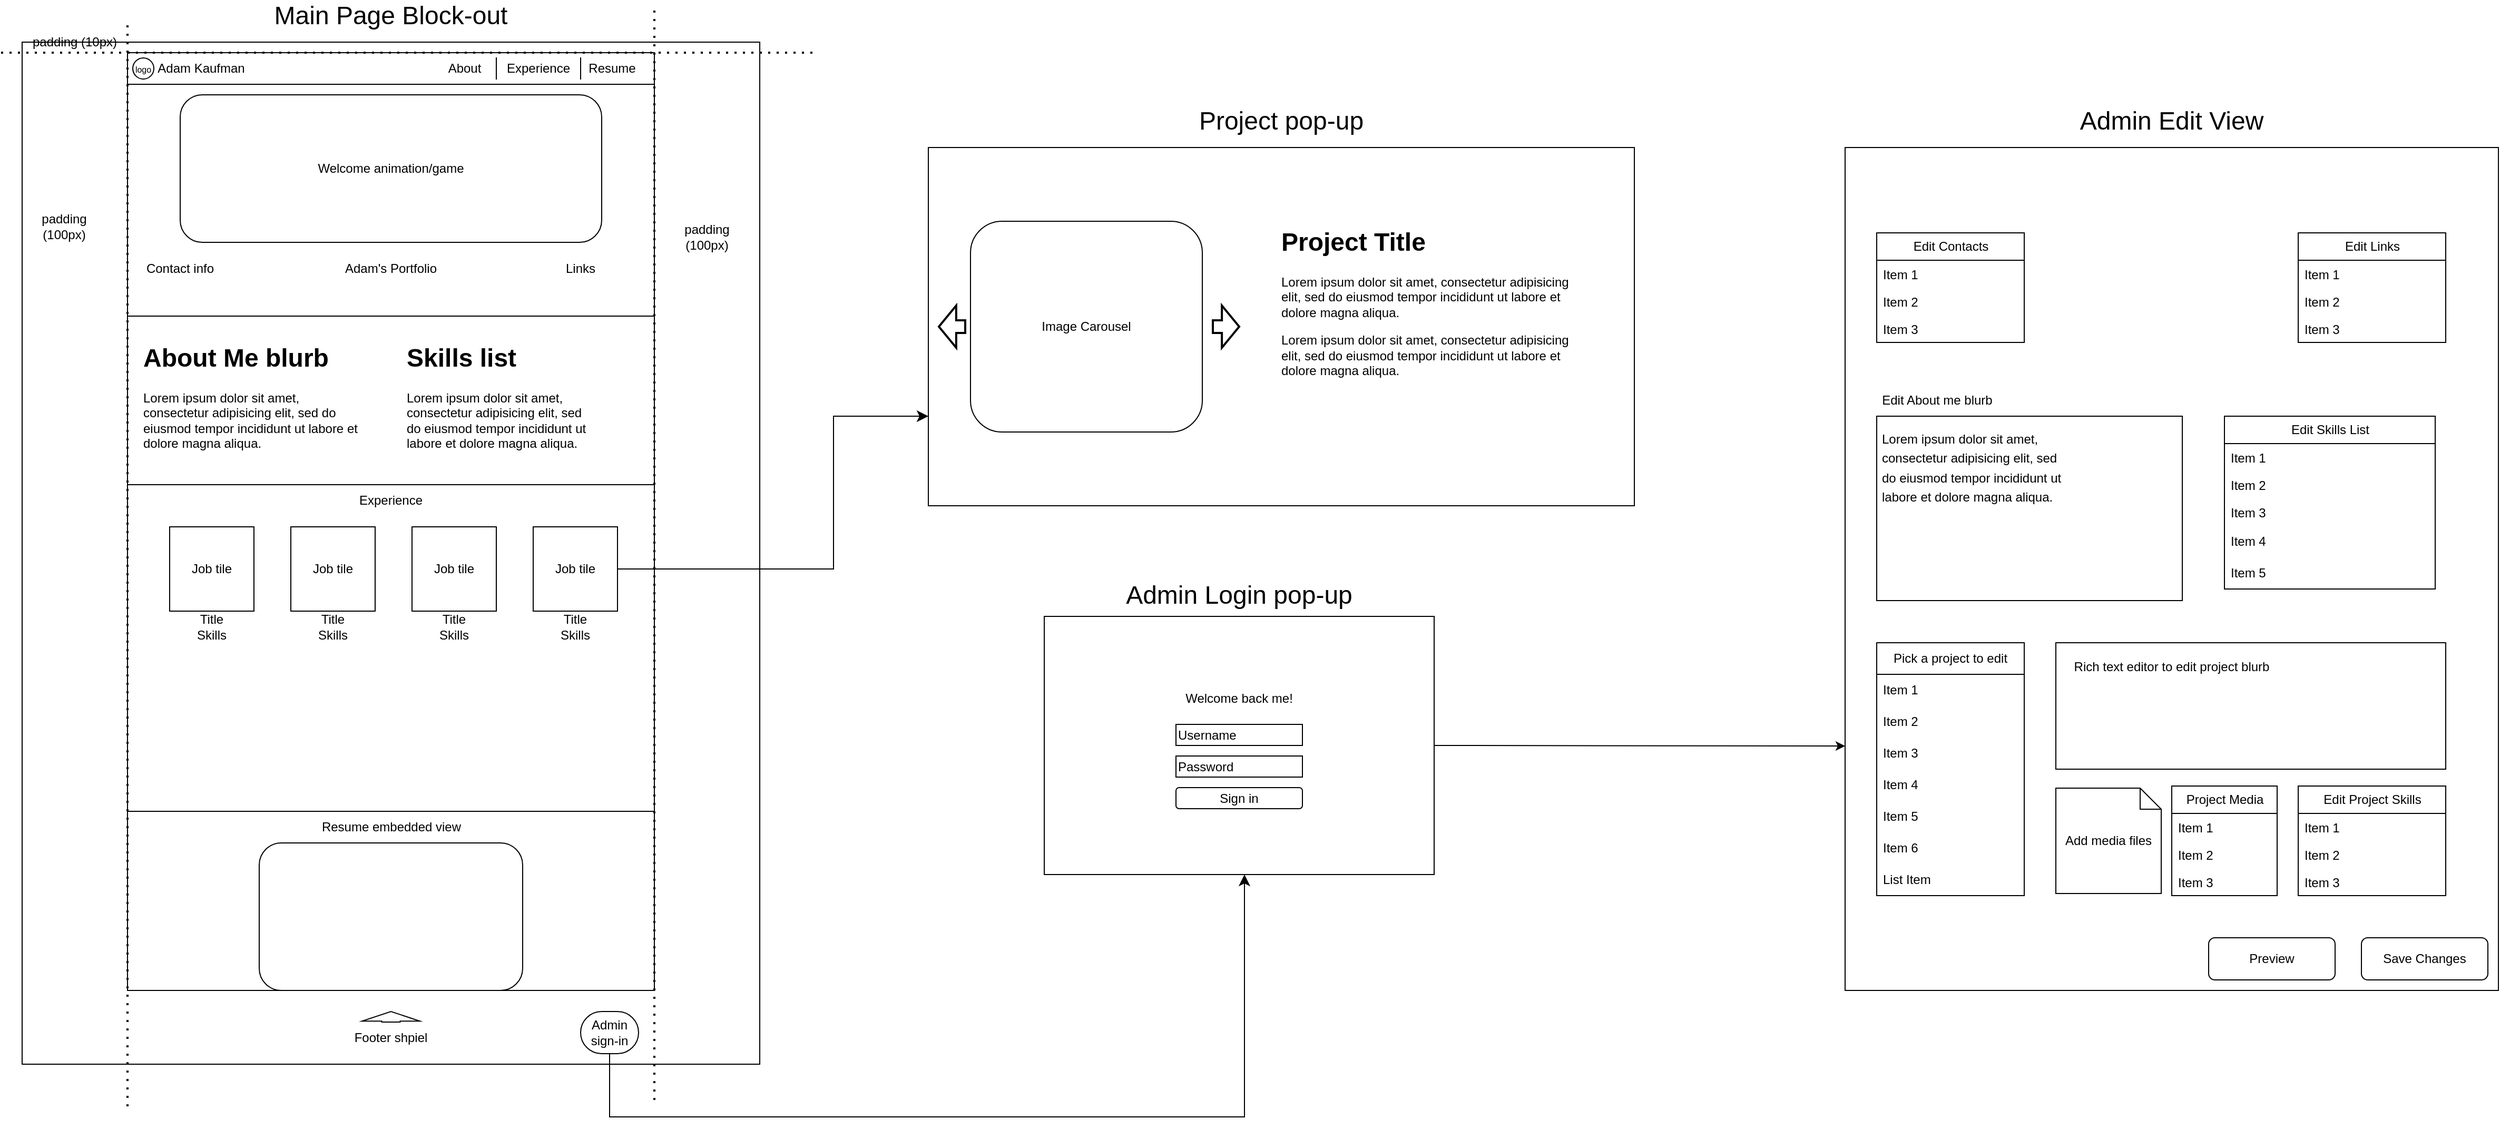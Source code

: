<mxfile version="21.2.3" type="device">
  <diagram name="Page-1" id="xPO5jmJ94sbvtB7UM_sv">
    <mxGraphModel dx="2170" dy="1455" grid="1" gridSize="10" guides="1" tooltips="1" connect="1" arrows="1" fold="1" page="1" pageScale="1" pageWidth="850" pageHeight="1100" math="0" shadow="0">
      <root>
        <mxCell id="0" />
        <mxCell id="1" parent="0" />
        <mxCell id="MLpWnbLiUV6MxmCEt6LE-1" value="" style="rounded=0;whiteSpace=wrap;html=1;" parent="1" vertex="1">
          <mxGeometry x="50" y="50" width="700" height="970" as="geometry" />
        </mxCell>
        <mxCell id="MLpWnbLiUV6MxmCEt6LE-17" value="" style="rounded=0;whiteSpace=wrap;html=1;" parent="1" vertex="1">
          <mxGeometry x="150" y="60" width="500" height="30" as="geometry" />
        </mxCell>
        <mxCell id="MLpWnbLiUV6MxmCEt6LE-2" value="&lt;font style=&quot;font-size: 8px;&quot;&gt;logo&lt;/font&gt;" style="ellipse;whiteSpace=wrap;html=1;aspect=fixed;" parent="1" vertex="1">
          <mxGeometry x="155" y="65" width="20" height="20" as="geometry" />
        </mxCell>
        <mxCell id="MLpWnbLiUV6MxmCEt6LE-3" value="&lt;span style=&quot;font-size: 24px;&quot;&gt;Main Page Block-out&lt;/span&gt;" style="text;html=1;strokeColor=none;fillColor=none;align=center;verticalAlign=middle;whiteSpace=wrap;rounded=0;" parent="1" vertex="1">
          <mxGeometry x="235" y="10" width="330" height="30" as="geometry" />
        </mxCell>
        <mxCell id="MLpWnbLiUV6MxmCEt6LE-14" value="padding&lt;br&gt;(100px)" style="text;html=1;strokeColor=none;fillColor=none;align=center;verticalAlign=middle;whiteSpace=wrap;rounded=0;" parent="1" vertex="1">
          <mxGeometry x="60" y="210" width="60" height="30" as="geometry" />
        </mxCell>
        <mxCell id="MLpWnbLiUV6MxmCEt6LE-15" value="padding&lt;br&gt;(100px)" style="text;html=1;strokeColor=none;fillColor=none;align=center;verticalAlign=middle;whiteSpace=wrap;rounded=0;" parent="1" vertex="1">
          <mxGeometry x="670" y="220" width="60" height="30" as="geometry" />
        </mxCell>
        <mxCell id="MLpWnbLiUV6MxmCEt6LE-18" value="About" style="shape=partialRectangle;whiteSpace=wrap;html=1;right=0;top=0;bottom=0;fillColor=none;routingCenterX=-0.5;direction=west;" parent="1" vertex="1">
          <mxGeometry x="440" y="65" width="60" height="20" as="geometry" />
        </mxCell>
        <mxCell id="MLpWnbLiUV6MxmCEt6LE-19" value="Experience" style="shape=partialRectangle;whiteSpace=wrap;html=1;right=0;top=0;bottom=0;fillColor=none;routingCenterX=-0.5;direction=west;" parent="1" vertex="1">
          <mxGeometry x="500" y="65" width="80" height="20" as="geometry" />
        </mxCell>
        <mxCell id="MLpWnbLiUV6MxmCEt6LE-21" value="Resume" style="text;html=1;strokeColor=none;fillColor=none;align=center;verticalAlign=middle;whiteSpace=wrap;rounded=0;" parent="1" vertex="1">
          <mxGeometry x="580" y="60" width="60" height="30" as="geometry" />
        </mxCell>
        <mxCell id="MLpWnbLiUV6MxmCEt6LE-23" value="" style="rounded=0;whiteSpace=wrap;html=1;" parent="1" vertex="1">
          <mxGeometry x="150" y="90" width="500" height="220" as="geometry" />
        </mxCell>
        <mxCell id="MLpWnbLiUV6MxmCEt6LE-25" value="Adam Kaufman" style="text;html=1;strokeColor=none;fillColor=none;align=center;verticalAlign=middle;whiteSpace=wrap;rounded=0;" parent="1" vertex="1">
          <mxGeometry x="170" y="60" width="100" height="30" as="geometry" />
        </mxCell>
        <mxCell id="MLpWnbLiUV6MxmCEt6LE-26" value="Welcome animation/game" style="rounded=1;whiteSpace=wrap;html=1;" parent="1" vertex="1">
          <mxGeometry x="200" y="100" width="400" height="140" as="geometry" />
        </mxCell>
        <mxCell id="MLpWnbLiUV6MxmCEt6LE-27" value="Adam&#39;s Portfolio" style="text;html=1;strokeColor=none;fillColor=none;align=center;verticalAlign=middle;whiteSpace=wrap;rounded=0;" parent="1" vertex="1">
          <mxGeometry x="350" y="250" width="100" height="30" as="geometry" />
        </mxCell>
        <mxCell id="MLpWnbLiUV6MxmCEt6LE-28" value="" style="rounded=0;whiteSpace=wrap;html=1;" parent="1" vertex="1">
          <mxGeometry x="150" y="310" width="500" height="160" as="geometry" />
        </mxCell>
        <mxCell id="MLpWnbLiUV6MxmCEt6LE-29" value="&lt;h1&gt;About Me blurb&lt;/h1&gt;&lt;p&gt;Lorem ipsum dolor sit amet, consectetur adipisicing elit, sed do eiusmod tempor incididunt ut labore et dolore magna aliqua.&lt;/p&gt;" style="text;html=1;strokeColor=none;fillColor=none;spacing=5;spacingTop=-20;whiteSpace=wrap;overflow=hidden;rounded=0;" parent="1" vertex="1">
          <mxGeometry x="160" y="330" width="220" height="120" as="geometry" />
        </mxCell>
        <mxCell id="MLpWnbLiUV6MxmCEt6LE-30" value="&lt;h1&gt;Skills list&lt;/h1&gt;&lt;p&gt;Lorem ipsum dolor sit amet, consectetur adipisicing elit, sed do eiusmod tempor incididunt ut labore et dolore magna aliqua.&lt;/p&gt;" style="text;html=1;strokeColor=none;fillColor=none;spacing=5;spacingTop=-20;whiteSpace=wrap;overflow=hidden;rounded=0;" parent="1" vertex="1">
          <mxGeometry x="410" y="330" width="190" height="120" as="geometry" />
        </mxCell>
        <mxCell id="MLpWnbLiUV6MxmCEt6LE-32" value="Contact info" style="text;html=1;strokeColor=none;fillColor=none;align=center;verticalAlign=middle;whiteSpace=wrap;rounded=0;" parent="1" vertex="1">
          <mxGeometry x="160" y="250" width="80" height="30" as="geometry" />
        </mxCell>
        <mxCell id="MLpWnbLiUV6MxmCEt6LE-33" value="Links" style="text;html=1;strokeColor=none;fillColor=none;align=center;verticalAlign=middle;whiteSpace=wrap;rounded=0;" parent="1" vertex="1">
          <mxGeometry x="550" y="250" width="60" height="30" as="geometry" />
        </mxCell>
        <mxCell id="MLpWnbLiUV6MxmCEt6LE-34" value="" style="rounded=0;whiteSpace=wrap;html=1;" parent="1" vertex="1">
          <mxGeometry x="150" y="470" width="500" height="310" as="geometry" />
        </mxCell>
        <mxCell id="MLpWnbLiUV6MxmCEt6LE-36" value="Experience" style="text;html=1;strokeColor=none;fillColor=none;align=center;verticalAlign=middle;whiteSpace=wrap;rounded=0;" parent="1" vertex="1">
          <mxGeometry x="370" y="470" width="60" height="30" as="geometry" />
        </mxCell>
        <mxCell id="MLpWnbLiUV6MxmCEt6LE-37" value="Job tile" style="whiteSpace=wrap;html=1;aspect=fixed;" parent="1" vertex="1">
          <mxGeometry x="190" y="510" width="80" height="80" as="geometry" />
        </mxCell>
        <mxCell id="MLpWnbLiUV6MxmCEt6LE-38" value="Job tile" style="whiteSpace=wrap;html=1;aspect=fixed;" parent="1" vertex="1">
          <mxGeometry x="305" y="510" width="80" height="80" as="geometry" />
        </mxCell>
        <mxCell id="MLpWnbLiUV6MxmCEt6LE-39" value="Job tile" style="whiteSpace=wrap;html=1;aspect=fixed;" parent="1" vertex="1">
          <mxGeometry x="420" y="510" width="80" height="80" as="geometry" />
        </mxCell>
        <mxCell id="MLpWnbLiUV6MxmCEt6LE-40" value="Job tile" style="whiteSpace=wrap;html=1;aspect=fixed;" parent="1" vertex="1">
          <mxGeometry x="535" y="510" width="80" height="80" as="geometry" />
        </mxCell>
        <mxCell id="MLpWnbLiUV6MxmCEt6LE-41" value="Title&lt;br&gt;Skills" style="text;html=1;strokeColor=none;fillColor=none;align=center;verticalAlign=middle;whiteSpace=wrap;rounded=0;" parent="1" vertex="1">
          <mxGeometry x="200" y="590" width="60" height="30" as="geometry" />
        </mxCell>
        <mxCell id="MLpWnbLiUV6MxmCEt6LE-42" value="Title&lt;br&gt;Skills" style="text;html=1;strokeColor=none;fillColor=none;align=center;verticalAlign=middle;whiteSpace=wrap;rounded=0;" parent="1" vertex="1">
          <mxGeometry x="315" y="590" width="60" height="30" as="geometry" />
        </mxCell>
        <mxCell id="MLpWnbLiUV6MxmCEt6LE-43" value="Title&lt;br&gt;Skills" style="text;html=1;strokeColor=none;fillColor=none;align=center;verticalAlign=middle;whiteSpace=wrap;rounded=0;" parent="1" vertex="1">
          <mxGeometry x="430" y="590" width="60" height="30" as="geometry" />
        </mxCell>
        <mxCell id="MLpWnbLiUV6MxmCEt6LE-44" value="Title&lt;br&gt;Skills" style="text;html=1;strokeColor=none;fillColor=none;align=center;verticalAlign=middle;whiteSpace=wrap;rounded=0;" parent="1" vertex="1">
          <mxGeometry x="545" y="590" width="60" height="30" as="geometry" />
        </mxCell>
        <mxCell id="MLpWnbLiUV6MxmCEt6LE-45" value="" style="rounded=0;whiteSpace=wrap;html=1;" parent="1" vertex="1">
          <mxGeometry x="150" y="780" width="500" height="170" as="geometry" />
        </mxCell>
        <mxCell id="MLpWnbLiUV6MxmCEt6LE-46" value="Resume embedded view" style="text;html=1;strokeColor=none;fillColor=none;align=center;verticalAlign=middle;whiteSpace=wrap;rounded=0;" parent="1" vertex="1">
          <mxGeometry x="327.5" y="780" width="145" height="30" as="geometry" />
        </mxCell>
        <mxCell id="MLpWnbLiUV6MxmCEt6LE-47" value="" style="rounded=1;whiteSpace=wrap;html=1;" parent="1" vertex="1">
          <mxGeometry x="275" y="810" width="250" height="140" as="geometry" />
        </mxCell>
        <mxCell id="MLpWnbLiUV6MxmCEt6LE-48" value="Footer shpiel" style="text;html=1;strokeColor=none;fillColor=none;align=center;verticalAlign=middle;whiteSpace=wrap;rounded=0;" parent="1" vertex="1">
          <mxGeometry x="335" y="980" width="130" height="30" as="geometry" />
        </mxCell>
        <mxCell id="MLpWnbLiUV6MxmCEt6LE-49" value="" style="shape=singleArrow;direction=north;whiteSpace=wrap;html=1;arrowWidth=0.317;arrowSize=0.911;" parent="1" vertex="1">
          <mxGeometry x="372.5" y="970" width="55" height="10" as="geometry" />
        </mxCell>
        <mxCell id="MLpWnbLiUV6MxmCEt6LE-12" value="" style="endArrow=none;dashed=1;html=1;dashPattern=1 3;strokeWidth=2;rounded=0;" parent="1" edge="1">
          <mxGeometry width="50" height="50" relative="1" as="geometry">
            <mxPoint x="650" y="20" as="sourcePoint" />
            <mxPoint x="650" y="1060" as="targetPoint" />
          </mxGeometry>
        </mxCell>
        <mxCell id="MLpWnbLiUV6MxmCEt6LE-9" value="" style="endArrow=none;dashed=1;html=1;dashPattern=1 3;strokeWidth=2;rounded=0;" parent="1" edge="1">
          <mxGeometry width="50" height="50" relative="1" as="geometry">
            <mxPoint x="150" y="1060" as="sourcePoint" />
            <mxPoint x="150" y="30" as="targetPoint" />
          </mxGeometry>
        </mxCell>
        <mxCell id="MLpWnbLiUV6MxmCEt6LE-10" value="" style="endArrow=none;dashed=1;html=1;dashPattern=1 3;strokeWidth=2;rounded=0;fontSize=5;" parent="1" edge="1">
          <mxGeometry width="50" height="50" relative="1" as="geometry">
            <mxPoint x="30" y="60" as="sourcePoint" />
            <mxPoint x="800" y="60" as="targetPoint" />
          </mxGeometry>
        </mxCell>
        <mxCell id="9rGnRqHviskcA7LW9nee-2" value="" style="rounded=0;whiteSpace=wrap;html=1;" parent="1" vertex="1">
          <mxGeometry x="910" y="150" width="670" height="340" as="geometry" />
        </mxCell>
        <mxCell id="9rGnRqHviskcA7LW9nee-4" value="&lt;span style=&quot;font-size: 24px;&quot;&gt;Project pop-up&lt;/span&gt;" style="text;html=1;strokeColor=none;fillColor=none;align=center;verticalAlign=middle;whiteSpace=wrap;rounded=0;" parent="1" vertex="1">
          <mxGeometry x="1080" y="110" width="330" height="30" as="geometry" />
        </mxCell>
        <mxCell id="9rGnRqHviskcA7LW9nee-5" value="Image Carousel" style="rounded=1;whiteSpace=wrap;html=1;" parent="1" vertex="1">
          <mxGeometry x="950" y="220" width="220" height="200" as="geometry" />
        </mxCell>
        <mxCell id="9rGnRqHviskcA7LW9nee-6" value="" style="verticalLabelPosition=bottom;verticalAlign=top;html=1;strokeWidth=2;shape=mxgraph.arrows2.arrow;dy=0.7;dx=16.43;notch=0;" parent="1" vertex="1">
          <mxGeometry x="1180" y="300" width="25" height="40" as="geometry" />
        </mxCell>
        <mxCell id="9rGnRqHviskcA7LW9nee-7" value="" style="verticalLabelPosition=bottom;verticalAlign=top;html=1;strokeWidth=2;shape=mxgraph.arrows2.arrow;dy=0.7;dx=16.43;notch=0;direction=west;" parent="1" vertex="1">
          <mxGeometry x="920" y="300" width="25" height="40" as="geometry" />
        </mxCell>
        <mxCell id="9rGnRqHviskcA7LW9nee-8" value="&lt;h1&gt;Project Title&lt;/h1&gt;&lt;p&gt;Lorem ipsum dolor sit amet, consectetur adipisicing elit, sed do eiusmod tempor incididunt ut labore et dolore magna aliqua.&amp;nbsp;&lt;/p&gt;Lorem ipsum dolor sit amet, consectetur adipisicing elit, sed do eiusmod tempor incididunt ut labore et dolore magna aliqua." style="text;html=1;strokeColor=none;fillColor=none;spacing=5;spacingTop=-20;whiteSpace=wrap;overflow=hidden;rounded=0;" parent="1" vertex="1">
          <mxGeometry x="1240" y="220" width="300" height="170" as="geometry" />
        </mxCell>
        <mxCell id="9rGnRqHviskcA7LW9nee-9" value="" style="rounded=0;whiteSpace=wrap;html=1;" parent="1" vertex="1">
          <mxGeometry x="1020" y="595" width="370" height="245" as="geometry" />
        </mxCell>
        <mxCell id="9rGnRqHviskcA7LW9nee-11" value="&lt;span style=&quot;font-size: 24px;&quot;&gt;Admin Login pop-up&lt;/span&gt;" style="text;html=1;strokeColor=none;fillColor=none;align=center;verticalAlign=middle;whiteSpace=wrap;rounded=0;" parent="1" vertex="1">
          <mxGeometry x="1040" y="560" width="330" height="30" as="geometry" />
        </mxCell>
        <mxCell id="9rGnRqHviskcA7LW9nee-12" value="Welcome back me!" style="text;html=1;strokeColor=none;fillColor=none;align=center;verticalAlign=middle;whiteSpace=wrap;rounded=0;" parent="1" vertex="1">
          <mxGeometry x="1145" y="657.5" width="120" height="30" as="geometry" />
        </mxCell>
        <mxCell id="9rGnRqHviskcA7LW9nee-14" value="Username" style="rounded=0;whiteSpace=wrap;html=1;align=left;" parent="1" vertex="1">
          <mxGeometry x="1145" y="697.5" width="120" height="20" as="geometry" />
        </mxCell>
        <mxCell id="9rGnRqHviskcA7LW9nee-15" value="Password" style="rounded=0;whiteSpace=wrap;html=1;align=left;" parent="1" vertex="1">
          <mxGeometry x="1145" y="727.5" width="120" height="20" as="geometry" />
        </mxCell>
        <mxCell id="9rGnRqHviskcA7LW9nee-16" value="Sign in" style="rounded=1;whiteSpace=wrap;html=1;" parent="1" vertex="1">
          <mxGeometry x="1145" y="757.5" width="120" height="20" as="geometry" />
        </mxCell>
        <mxCell id="9rGnRqHviskcA7LW9nee-17" value="" style="edgeStyle=elbowEdgeStyle;elbow=horizontal;endArrow=classic;html=1;curved=0;rounded=0;endSize=8;startSize=8;exitX=1;exitY=0.5;exitDx=0;exitDy=0;entryX=0;entryY=0.75;entryDx=0;entryDy=0;" parent="1" source="MLpWnbLiUV6MxmCEt6LE-40" target="9rGnRqHviskcA7LW9nee-2" edge="1">
          <mxGeometry width="50" height="50" relative="1" as="geometry">
            <mxPoint x="840" y="600" as="sourcePoint" />
            <mxPoint x="890" y="550" as="targetPoint" />
            <Array as="points">
              <mxPoint x="820" y="430" />
            </Array>
          </mxGeometry>
        </mxCell>
        <mxCell id="9rGnRqHviskcA7LW9nee-19" value="" style="edgeStyle=segmentEdgeStyle;endArrow=classic;html=1;curved=0;rounded=0;endSize=8;startSize=8;exitX=0.5;exitY=1;exitDx=0;exitDy=0;" parent="1" source="9rGnRqHviskcA7LW9nee-22" edge="1">
          <mxGeometry width="50" height="50" relative="1" as="geometry">
            <mxPoint x="620" y="1060" as="sourcePoint" />
            <mxPoint x="1210" y="840" as="targetPoint" />
            <Array as="points">
              <mxPoint x="607" y="1070" />
              <mxPoint x="1210" y="1070" />
            </Array>
          </mxGeometry>
        </mxCell>
        <mxCell id="9rGnRqHviskcA7LW9nee-22" value="Admin sign-in" style="rounded=1;whiteSpace=wrap;html=1;arcSize=50;" parent="1" vertex="1">
          <mxGeometry x="580" y="970" width="55" height="40" as="geometry" />
        </mxCell>
        <mxCell id="9rGnRqHviskcA7LW9nee-24" value="padding (10px)" style="text;html=1;strokeColor=none;fillColor=none;align=center;verticalAlign=middle;whiteSpace=wrap;rounded=0;" parent="1" vertex="1">
          <mxGeometry x="40" y="40" width="120" height="20" as="geometry" />
        </mxCell>
        <mxCell id="9rGnRqHviskcA7LW9nee-26" value="" style="rounded=0;whiteSpace=wrap;html=1;" parent="1" vertex="1">
          <mxGeometry x="1780" y="150" width="620" height="800" as="geometry" />
        </mxCell>
        <mxCell id="9rGnRqHviskcA7LW9nee-27" value="" style="endArrow=classic;html=1;rounded=0;exitX=1;exitY=0.5;exitDx=0;exitDy=0;" parent="1" source="9rGnRqHviskcA7LW9nee-9" edge="1">
          <mxGeometry width="50" height="50" relative="1" as="geometry">
            <mxPoint x="1610" y="650" as="sourcePoint" />
            <mxPoint x="1780" y="718" as="targetPoint" />
          </mxGeometry>
        </mxCell>
        <mxCell id="9rGnRqHviskcA7LW9nee-28" value="&lt;span style=&quot;font-size: 24px;&quot;&gt;Admin Edit View&lt;/span&gt;" style="text;html=1;strokeColor=none;fillColor=none;align=center;verticalAlign=middle;whiteSpace=wrap;rounded=0;" parent="1" vertex="1">
          <mxGeometry x="1925" y="110" width="330" height="30" as="geometry" />
        </mxCell>
        <mxCell id="txtvfkZL9xQmY36xnjyu-2" value="Edit Contacts" style="swimlane;fontStyle=0;childLayout=stackLayout;horizontal=1;startSize=26;fillColor=none;horizontalStack=0;resizeParent=1;resizeParentMax=0;resizeLast=0;collapsible=1;marginBottom=0;html=1;" vertex="1" parent="1">
          <mxGeometry x="1810" y="231" width="140" height="104" as="geometry" />
        </mxCell>
        <mxCell id="txtvfkZL9xQmY36xnjyu-3" value="Item 1" style="text;strokeColor=none;fillColor=none;align=left;verticalAlign=top;spacingLeft=4;spacingRight=4;overflow=hidden;rotatable=0;points=[[0,0.5],[1,0.5]];portConstraint=eastwest;whiteSpace=wrap;html=1;" vertex="1" parent="txtvfkZL9xQmY36xnjyu-2">
          <mxGeometry y="26" width="140" height="26" as="geometry" />
        </mxCell>
        <mxCell id="txtvfkZL9xQmY36xnjyu-4" value="Item 2" style="text;strokeColor=none;fillColor=none;align=left;verticalAlign=top;spacingLeft=4;spacingRight=4;overflow=hidden;rotatable=0;points=[[0,0.5],[1,0.5]];portConstraint=eastwest;whiteSpace=wrap;html=1;" vertex="1" parent="txtvfkZL9xQmY36xnjyu-2">
          <mxGeometry y="52" width="140" height="26" as="geometry" />
        </mxCell>
        <mxCell id="txtvfkZL9xQmY36xnjyu-5" value="Item 3" style="text;strokeColor=none;fillColor=none;align=left;verticalAlign=top;spacingLeft=4;spacingRight=4;overflow=hidden;rotatable=0;points=[[0,0.5],[1,0.5]];portConstraint=eastwest;whiteSpace=wrap;html=1;" vertex="1" parent="txtvfkZL9xQmY36xnjyu-2">
          <mxGeometry y="78" width="140" height="26" as="geometry" />
        </mxCell>
        <mxCell id="txtvfkZL9xQmY36xnjyu-6" value="Edit Links" style="swimlane;fontStyle=0;childLayout=stackLayout;horizontal=1;startSize=26;fillColor=none;horizontalStack=0;resizeParent=1;resizeParentMax=0;resizeLast=0;collapsible=1;marginBottom=0;html=1;" vertex="1" parent="1">
          <mxGeometry x="2210" y="231" width="140" height="104" as="geometry" />
        </mxCell>
        <mxCell id="txtvfkZL9xQmY36xnjyu-7" value="Item 1" style="text;strokeColor=none;fillColor=none;align=left;verticalAlign=top;spacingLeft=4;spacingRight=4;overflow=hidden;rotatable=0;points=[[0,0.5],[1,0.5]];portConstraint=eastwest;whiteSpace=wrap;html=1;" vertex="1" parent="txtvfkZL9xQmY36xnjyu-6">
          <mxGeometry y="26" width="140" height="26" as="geometry" />
        </mxCell>
        <mxCell id="txtvfkZL9xQmY36xnjyu-8" value="Item 2" style="text;strokeColor=none;fillColor=none;align=left;verticalAlign=top;spacingLeft=4;spacingRight=4;overflow=hidden;rotatable=0;points=[[0,0.5],[1,0.5]];portConstraint=eastwest;whiteSpace=wrap;html=1;" vertex="1" parent="txtvfkZL9xQmY36xnjyu-6">
          <mxGeometry y="52" width="140" height="26" as="geometry" />
        </mxCell>
        <mxCell id="txtvfkZL9xQmY36xnjyu-9" value="Item 3" style="text;strokeColor=none;fillColor=none;align=left;verticalAlign=top;spacingLeft=4;spacingRight=4;overflow=hidden;rotatable=0;points=[[0,0.5],[1,0.5]];portConstraint=eastwest;whiteSpace=wrap;html=1;" vertex="1" parent="txtvfkZL9xQmY36xnjyu-6">
          <mxGeometry y="78" width="140" height="26" as="geometry" />
        </mxCell>
        <mxCell id="txtvfkZL9xQmY36xnjyu-10" value="Edit About me blurb" style="text;html=1;strokeColor=none;fillColor=none;align=center;verticalAlign=middle;whiteSpace=wrap;rounded=0;" vertex="1" parent="1">
          <mxGeometry x="1810" y="375" width="115" height="30" as="geometry" />
        </mxCell>
        <mxCell id="txtvfkZL9xQmY36xnjyu-11" value="" style="rounded=0;whiteSpace=wrap;html=1;" vertex="1" parent="1">
          <mxGeometry x="1810" y="405" width="290" height="175" as="geometry" />
        </mxCell>
        <mxCell id="txtvfkZL9xQmY36xnjyu-13" value="Edit Skills List" style="swimlane;fontStyle=0;childLayout=stackLayout;horizontal=1;startSize=26;fillColor=none;horizontalStack=0;resizeParent=1;resizeParentMax=0;resizeLast=0;collapsible=1;marginBottom=0;html=1;" vertex="1" parent="1">
          <mxGeometry x="2140" y="405" width="200" height="164" as="geometry">
            <mxRectangle x="2140" y="405" width="110" height="30" as="alternateBounds" />
          </mxGeometry>
        </mxCell>
        <mxCell id="txtvfkZL9xQmY36xnjyu-14" value="Item 1" style="text;strokeColor=none;fillColor=none;align=left;verticalAlign=top;spacingLeft=4;spacingRight=4;overflow=hidden;rotatable=0;points=[[0,0.5],[1,0.5]];portConstraint=eastwest;whiteSpace=wrap;html=1;" vertex="1" parent="txtvfkZL9xQmY36xnjyu-13">
          <mxGeometry y="26" width="200" height="26" as="geometry" />
        </mxCell>
        <mxCell id="txtvfkZL9xQmY36xnjyu-15" value="Item 2" style="text;strokeColor=none;fillColor=none;align=left;verticalAlign=top;spacingLeft=4;spacingRight=4;overflow=hidden;rotatable=0;points=[[0,0.5],[1,0.5]];portConstraint=eastwest;whiteSpace=wrap;html=1;" vertex="1" parent="txtvfkZL9xQmY36xnjyu-13">
          <mxGeometry y="52" width="200" height="26" as="geometry" />
        </mxCell>
        <mxCell id="txtvfkZL9xQmY36xnjyu-16" value="Item 3" style="text;strokeColor=none;fillColor=none;align=left;verticalAlign=top;spacingLeft=4;spacingRight=4;overflow=hidden;rotatable=0;points=[[0,0.5],[1,0.5]];portConstraint=eastwest;whiteSpace=wrap;html=1;" vertex="1" parent="txtvfkZL9xQmY36xnjyu-13">
          <mxGeometry y="78" width="200" height="26" as="geometry" />
        </mxCell>
        <mxCell id="txtvfkZL9xQmY36xnjyu-19" value="Item 4" style="text;strokeColor=none;fillColor=none;align=left;verticalAlign=middle;spacingLeft=4;spacingRight=4;overflow=hidden;points=[[0,0.5],[1,0.5]];portConstraint=eastwest;rotatable=0;whiteSpace=wrap;html=1;" vertex="1" parent="txtvfkZL9xQmY36xnjyu-13">
          <mxGeometry y="104" width="200" height="30" as="geometry" />
        </mxCell>
        <mxCell id="txtvfkZL9xQmY36xnjyu-18" value="Item 5" style="text;strokeColor=none;fillColor=none;align=left;verticalAlign=middle;spacingLeft=4;spacingRight=4;overflow=hidden;points=[[0,0.5],[1,0.5]];portConstraint=eastwest;rotatable=0;whiteSpace=wrap;html=1;" vertex="1" parent="txtvfkZL9xQmY36xnjyu-13">
          <mxGeometry y="134" width="200" height="30" as="geometry" />
        </mxCell>
        <mxCell id="txtvfkZL9xQmY36xnjyu-20" value="&lt;h1 style=&quot;line-height: 60%;&quot;&gt;&lt;span style=&quot;background-color: initial; font-size: 12px; font-weight: normal;&quot;&gt;Lorem ipsum dolor sit amet, consectetur adipisicing elit, sed do eiusmod tempor incididunt ut labore et dolore magna aliqua.&lt;/span&gt;&lt;br&gt;&lt;/h1&gt;" style="text;html=1;strokeColor=none;fillColor=none;spacing=5;spacingTop=-20;whiteSpace=wrap;overflow=hidden;rounded=0;" vertex="1" parent="1">
          <mxGeometry x="1810" y="410" width="190" height="120" as="geometry" />
        </mxCell>
        <mxCell id="txtvfkZL9xQmY36xnjyu-22" value="Pick a project to edit" style="swimlane;fontStyle=0;childLayout=stackLayout;horizontal=1;startSize=30;horizontalStack=0;resizeParent=1;resizeParentMax=0;resizeLast=0;collapsible=1;marginBottom=0;whiteSpace=wrap;html=1;" vertex="1" parent="1">
          <mxGeometry x="1810" y="620" width="140" height="240" as="geometry" />
        </mxCell>
        <mxCell id="txtvfkZL9xQmY36xnjyu-23" value="Item 1" style="text;strokeColor=none;fillColor=none;align=left;verticalAlign=middle;spacingLeft=4;spacingRight=4;overflow=hidden;points=[[0,0.5],[1,0.5]];portConstraint=eastwest;rotatable=0;whiteSpace=wrap;html=1;" vertex="1" parent="txtvfkZL9xQmY36xnjyu-22">
          <mxGeometry y="30" width="140" height="30" as="geometry" />
        </mxCell>
        <mxCell id="txtvfkZL9xQmY36xnjyu-24" value="Item 2" style="text;strokeColor=none;fillColor=none;align=left;verticalAlign=middle;spacingLeft=4;spacingRight=4;overflow=hidden;points=[[0,0.5],[1,0.5]];portConstraint=eastwest;rotatable=0;whiteSpace=wrap;html=1;" vertex="1" parent="txtvfkZL9xQmY36xnjyu-22">
          <mxGeometry y="60" width="140" height="30" as="geometry" />
        </mxCell>
        <mxCell id="txtvfkZL9xQmY36xnjyu-25" value="Item 3" style="text;strokeColor=none;fillColor=none;align=left;verticalAlign=middle;spacingLeft=4;spacingRight=4;overflow=hidden;points=[[0,0.5],[1,0.5]];portConstraint=eastwest;rotatable=0;whiteSpace=wrap;html=1;" vertex="1" parent="txtvfkZL9xQmY36xnjyu-22">
          <mxGeometry y="90" width="140" height="30" as="geometry" />
        </mxCell>
        <mxCell id="txtvfkZL9xQmY36xnjyu-30" value="Item 4" style="text;strokeColor=none;fillColor=none;align=left;verticalAlign=middle;spacingLeft=4;spacingRight=4;overflow=hidden;points=[[0,0.5],[1,0.5]];portConstraint=eastwest;rotatable=0;whiteSpace=wrap;html=1;" vertex="1" parent="txtvfkZL9xQmY36xnjyu-22">
          <mxGeometry y="120" width="140" height="30" as="geometry" />
        </mxCell>
        <mxCell id="txtvfkZL9xQmY36xnjyu-31" value="Item 5" style="text;strokeColor=none;fillColor=none;align=left;verticalAlign=middle;spacingLeft=4;spacingRight=4;overflow=hidden;points=[[0,0.5],[1,0.5]];portConstraint=eastwest;rotatable=0;whiteSpace=wrap;html=1;" vertex="1" parent="txtvfkZL9xQmY36xnjyu-22">
          <mxGeometry y="150" width="140" height="30" as="geometry" />
        </mxCell>
        <mxCell id="txtvfkZL9xQmY36xnjyu-33" value="Item 6" style="text;strokeColor=none;fillColor=none;align=left;verticalAlign=middle;spacingLeft=4;spacingRight=4;overflow=hidden;points=[[0,0.5],[1,0.5]];portConstraint=eastwest;rotatable=0;whiteSpace=wrap;html=1;" vertex="1" parent="txtvfkZL9xQmY36xnjyu-22">
          <mxGeometry y="180" width="140" height="30" as="geometry" />
        </mxCell>
        <mxCell id="txtvfkZL9xQmY36xnjyu-32" value="List Item" style="text;strokeColor=none;fillColor=none;align=left;verticalAlign=middle;spacingLeft=4;spacingRight=4;overflow=hidden;points=[[0,0.5],[1,0.5]];portConstraint=eastwest;rotatable=0;whiteSpace=wrap;html=1;" vertex="1" parent="txtvfkZL9xQmY36xnjyu-22">
          <mxGeometry y="210" width="140" height="30" as="geometry" />
        </mxCell>
        <mxCell id="txtvfkZL9xQmY36xnjyu-27" value="" style="rounded=0;whiteSpace=wrap;html=1;" vertex="1" parent="1">
          <mxGeometry x="1980" y="620" width="370" height="120" as="geometry" />
        </mxCell>
        <mxCell id="txtvfkZL9xQmY36xnjyu-28" value="Rich text editor to edit project blurb" style="text;html=1;strokeColor=none;fillColor=none;align=center;verticalAlign=middle;whiteSpace=wrap;rounded=0;" vertex="1" parent="1">
          <mxGeometry x="1980" y="627.5" width="220" height="30" as="geometry" />
        </mxCell>
        <mxCell id="txtvfkZL9xQmY36xnjyu-29" value="Add media files" style="shape=note;size=20;whiteSpace=wrap;html=1;" vertex="1" parent="1">
          <mxGeometry x="1980" y="758" width="100" height="100" as="geometry" />
        </mxCell>
        <mxCell id="txtvfkZL9xQmY36xnjyu-34" value="Project Media" style="swimlane;fontStyle=0;childLayout=stackLayout;horizontal=1;startSize=26;fillColor=none;horizontalStack=0;resizeParent=1;resizeParentMax=0;resizeLast=0;collapsible=1;marginBottom=0;html=1;" vertex="1" parent="1">
          <mxGeometry x="2090" y="756" width="100" height="104" as="geometry" />
        </mxCell>
        <mxCell id="txtvfkZL9xQmY36xnjyu-35" value="Item 1" style="text;strokeColor=none;fillColor=none;align=left;verticalAlign=top;spacingLeft=4;spacingRight=4;overflow=hidden;rotatable=0;points=[[0,0.5],[1,0.5]];portConstraint=eastwest;whiteSpace=wrap;html=1;" vertex="1" parent="txtvfkZL9xQmY36xnjyu-34">
          <mxGeometry y="26" width="100" height="26" as="geometry" />
        </mxCell>
        <mxCell id="txtvfkZL9xQmY36xnjyu-36" value="Item 2" style="text;strokeColor=none;fillColor=none;align=left;verticalAlign=top;spacingLeft=4;spacingRight=4;overflow=hidden;rotatable=0;points=[[0,0.5],[1,0.5]];portConstraint=eastwest;whiteSpace=wrap;html=1;" vertex="1" parent="txtvfkZL9xQmY36xnjyu-34">
          <mxGeometry y="52" width="100" height="26" as="geometry" />
        </mxCell>
        <mxCell id="txtvfkZL9xQmY36xnjyu-37" value="Item 3" style="text;strokeColor=none;fillColor=none;align=left;verticalAlign=top;spacingLeft=4;spacingRight=4;overflow=hidden;rotatable=0;points=[[0,0.5],[1,0.5]];portConstraint=eastwest;whiteSpace=wrap;html=1;" vertex="1" parent="txtvfkZL9xQmY36xnjyu-34">
          <mxGeometry y="78" width="100" height="26" as="geometry" />
        </mxCell>
        <mxCell id="txtvfkZL9xQmY36xnjyu-38" value="Preview" style="rounded=1;whiteSpace=wrap;html=1;" vertex="1" parent="1">
          <mxGeometry x="2125" y="900" width="120" height="40" as="geometry" />
        </mxCell>
        <mxCell id="txtvfkZL9xQmY36xnjyu-39" value="Save Changes" style="rounded=1;whiteSpace=wrap;html=1;" vertex="1" parent="1">
          <mxGeometry x="2270" y="900" width="120" height="40" as="geometry" />
        </mxCell>
        <mxCell id="txtvfkZL9xQmY36xnjyu-40" value="Edit Project Skills" style="swimlane;fontStyle=0;childLayout=stackLayout;horizontal=1;startSize=26;fillColor=none;horizontalStack=0;resizeParent=1;resizeParentMax=0;resizeLast=0;collapsible=1;marginBottom=0;html=1;" vertex="1" parent="1">
          <mxGeometry x="2210" y="756" width="140" height="104" as="geometry" />
        </mxCell>
        <mxCell id="txtvfkZL9xQmY36xnjyu-41" value="Item 1" style="text;strokeColor=none;fillColor=none;align=left;verticalAlign=top;spacingLeft=4;spacingRight=4;overflow=hidden;rotatable=0;points=[[0,0.5],[1,0.5]];portConstraint=eastwest;whiteSpace=wrap;html=1;" vertex="1" parent="txtvfkZL9xQmY36xnjyu-40">
          <mxGeometry y="26" width="140" height="26" as="geometry" />
        </mxCell>
        <mxCell id="txtvfkZL9xQmY36xnjyu-42" value="Item 2" style="text;strokeColor=none;fillColor=none;align=left;verticalAlign=top;spacingLeft=4;spacingRight=4;overflow=hidden;rotatable=0;points=[[0,0.5],[1,0.5]];portConstraint=eastwest;whiteSpace=wrap;html=1;" vertex="1" parent="txtvfkZL9xQmY36xnjyu-40">
          <mxGeometry y="52" width="140" height="26" as="geometry" />
        </mxCell>
        <mxCell id="txtvfkZL9xQmY36xnjyu-43" value="Item 3" style="text;strokeColor=none;fillColor=none;align=left;verticalAlign=top;spacingLeft=4;spacingRight=4;overflow=hidden;rotatable=0;points=[[0,0.5],[1,0.5]];portConstraint=eastwest;whiteSpace=wrap;html=1;" vertex="1" parent="txtvfkZL9xQmY36xnjyu-40">
          <mxGeometry y="78" width="140" height="26" as="geometry" />
        </mxCell>
      </root>
    </mxGraphModel>
  </diagram>
</mxfile>
